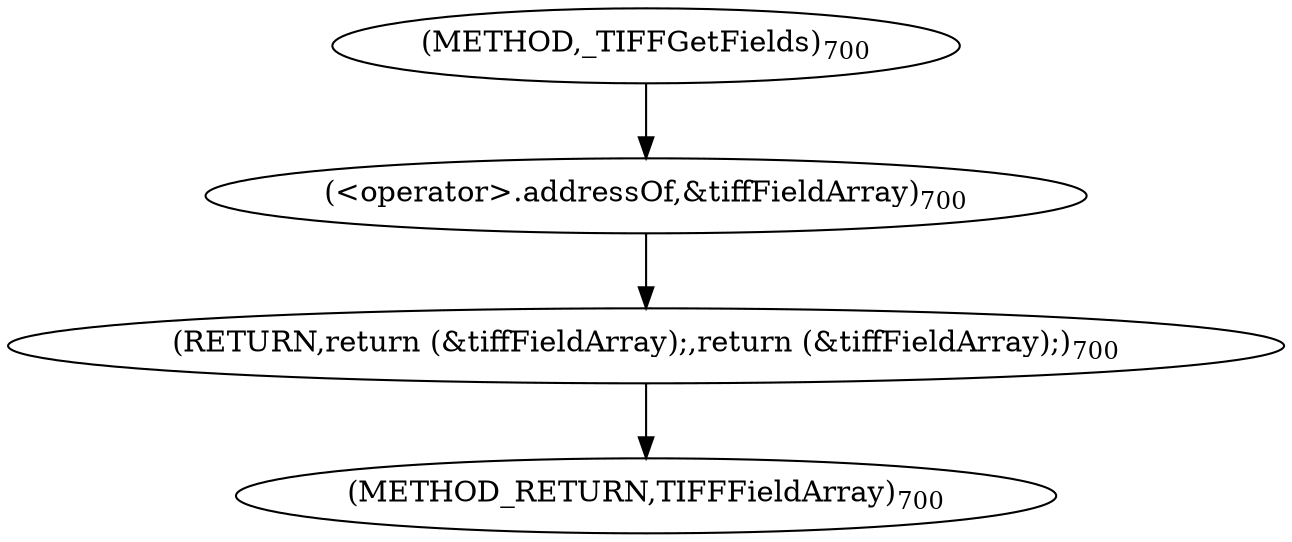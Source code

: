 digraph "_TIFFGetFields" {  
"26672" [label = <(RETURN,return (&amp;tiffFieldArray);,return (&amp;tiffFieldArray);)<SUB>700</SUB>> ]
"26673" [label = <(&lt;operator&gt;.addressOf,&amp;tiffFieldArray)<SUB>700</SUB>> ]
"26669" [label = <(METHOD,_TIFFGetFields)<SUB>700</SUB>> ]
"26675" [label = <(METHOD_RETURN,TIFFFieldArray)<SUB>700</SUB>> ]
  "26672" -> "26675" 
  "26673" -> "26672" 
  "26669" -> "26673" 
}
